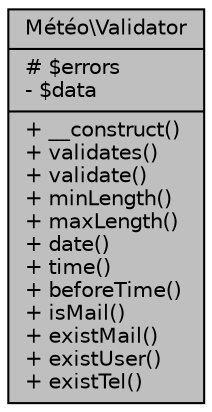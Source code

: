 digraph "Météo\Validator"
{
 // LATEX_PDF_SIZE
  edge [fontname="Helvetica",fontsize="10",labelfontname="Helvetica",labelfontsize="10"];
  node [fontname="Helvetica",fontsize="10",shape=record];
  Node1 [label="{Météo\\Validator\n|# $errors\l- $data\l|+ __construct()\l+ validates()\l+ validate()\l+ minLength()\l+ maxLength()\l+ date()\l+ time()\l+ beforeTime()\l+ isMail()\l+ existMail()\l+ existUser()\l+ existTel()\l}",height=0.2,width=0.4,color="black", fillcolor="grey75", style="filled", fontcolor="black",tooltip=" "];
}
